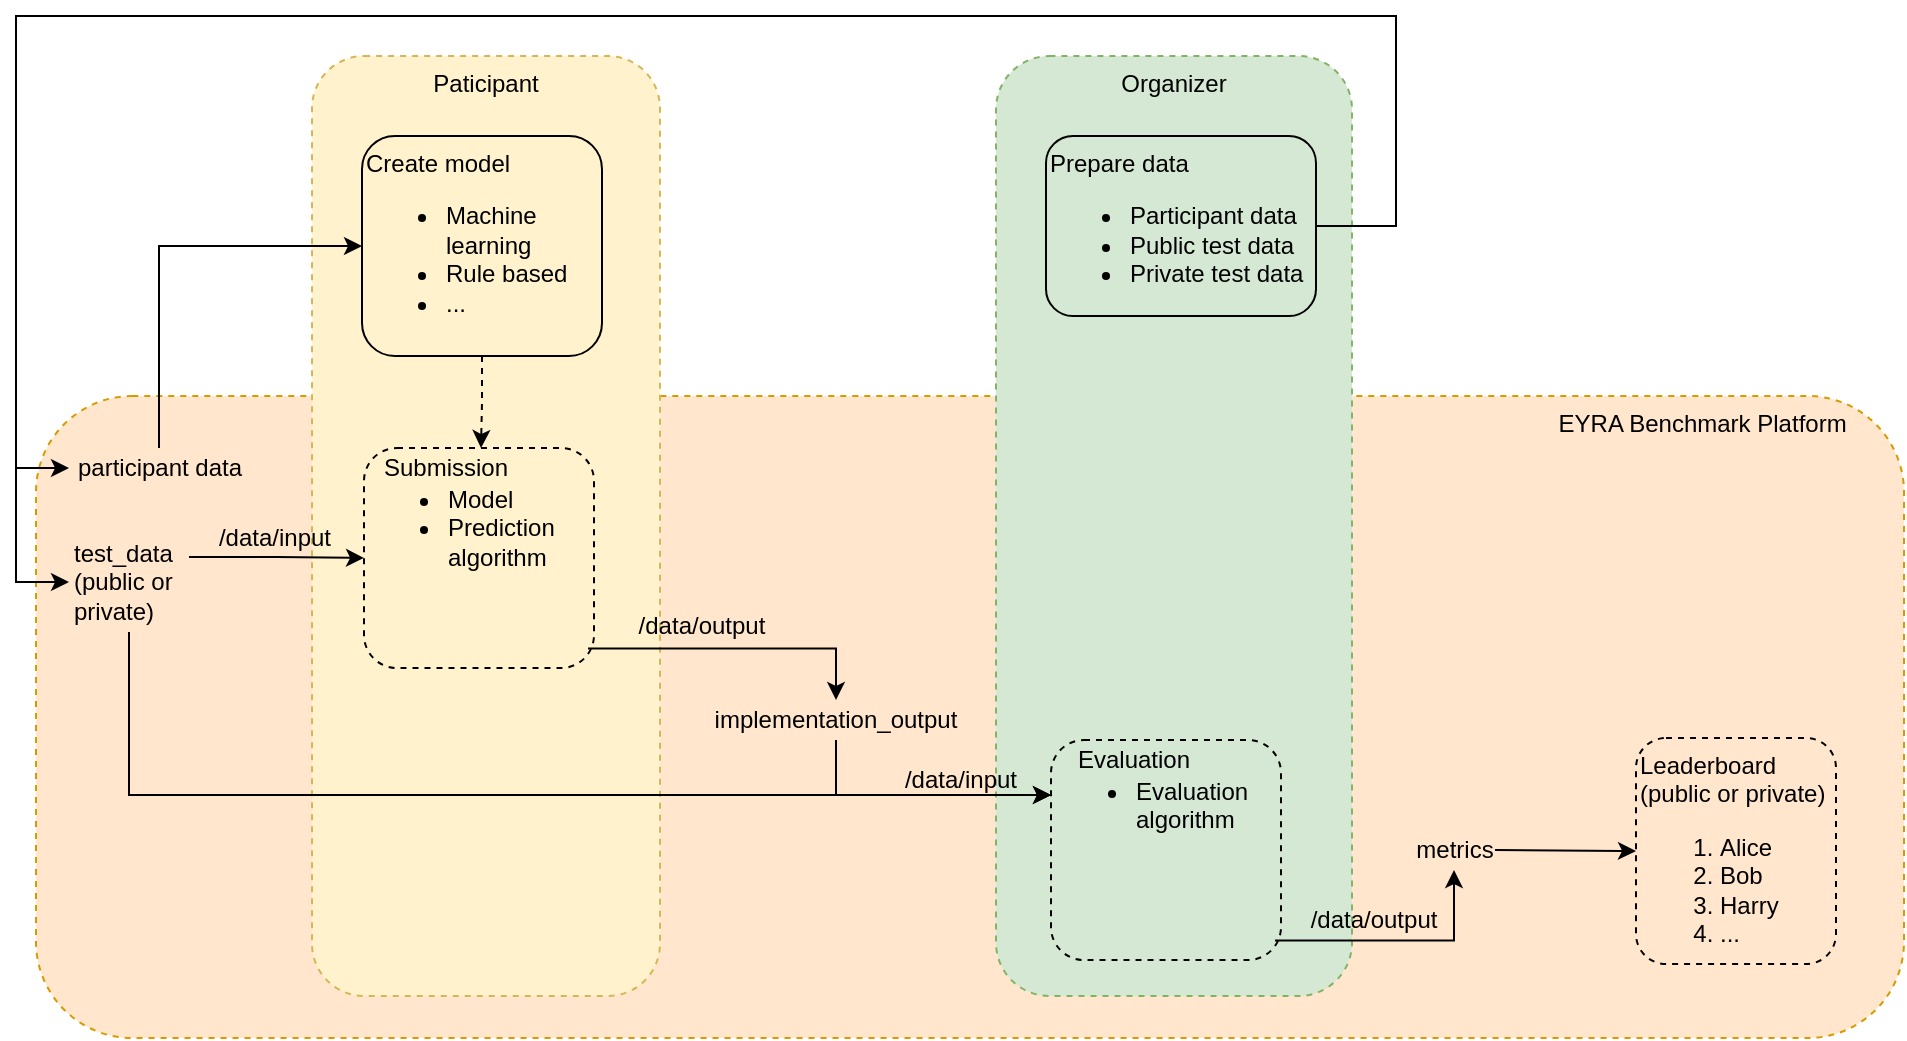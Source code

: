 <mxfile version="11.1.4" type="device"><diagram id="y0dFWIDcKXEUgh12wU1q" name="Page-1"><mxGraphModel dx="1106" dy="778" grid="1" gridSize="10" guides="1" tooltips="1" connect="1" arrows="1" fold="1" page="1" pageScale="1" pageWidth="1169" pageHeight="827" math="0" shadow="0"><root><mxCell id="0"/><mxCell id="1" parent="0"/><mxCell id="c6DNmeeObG8sposM92Af-19" value="EYRA Benchmark Platform&amp;nbsp; &amp;nbsp; &amp;nbsp; &amp;nbsp;&amp;nbsp;" style="rounded=1;whiteSpace=wrap;html=1;fillColor=#ffe6cc;strokeColor=#d79b00;dashed=1;align=right;verticalAlign=top;" vertex="1" parent="1"><mxGeometry x="170" y="380" width="934" height="321" as="geometry"/></mxCell><mxCell id="c6DNmeeObG8sposM92Af-63" value="Organizer" style="rounded=1;whiteSpace=wrap;html=1;dashed=1;fillColor=#d5e8d4;strokeColor=#82b366;verticalAlign=top;" vertex="1" parent="1"><mxGeometry x="650" y="210" width="178" height="470" as="geometry"/></mxCell><mxCell id="c6DNmeeObG8sposM92Af-23" value="Paticipant" style="rounded=1;whiteSpace=wrap;html=1;dashed=1;fillColor=#fff2cc;strokeColor=#d6b656;verticalAlign=top;" vertex="1" parent="1"><mxGeometry x="308" y="210" width="174" height="470" as="geometry"/></mxCell><mxCell id="c6DNmeeObG8sposM92Af-37" value="/data/input" style="text;html=1;strokeColor=none;fillColor=none;align=center;verticalAlign=middle;whiteSpace=wrap;rounded=0;dashed=1;" vertex="1" parent="1"><mxGeometry x="258" y="441" width="63" height="20" as="geometry"/></mxCell><mxCell id="c6DNmeeObG8sposM92Af-25" value="&lt;ul&gt;&lt;li&gt;Model&lt;/li&gt;&lt;li&gt;Prediction algorithm&lt;/li&gt;&lt;/ul&gt;" style="rounded=1;whiteSpace=wrap;html=1;dashed=1;fillColor=none;align=left;verticalAlign=top;labelPosition=center;verticalLabelPosition=middle;horizontal=1;" vertex="1" parent="1"><mxGeometry x="334" y="406" width="115" height="110" as="geometry"/></mxCell><mxCell id="c6DNmeeObG8sposM92Af-26" value="" style="shape=image;html=1;verticalAlign=top;verticalLabelPosition=bottom;labelBackgroundColor=#ffffff;imageAspect=0;aspect=fixed;image=https://cdn0.iconfinder.com/data/icons/social-media-2104/24/social_media_social_media_logo_docker-128.png;dashed=1;fillColor=none;" vertex="1" parent="1"><mxGeometry x="399" y="471" width="47" height="47" as="geometry"/></mxCell><mxCell id="c6DNmeeObG8sposM92Af-27" value="Submission" style="text;html=1;strokeColor=none;fillColor=none;align=center;verticalAlign=middle;whiteSpace=wrap;rounded=0;dashed=1;" vertex="1" parent="1"><mxGeometry x="340" y="406" width="70" height="20" as="geometry"/></mxCell><mxCell id="c6DNmeeObG8sposM92Af-40" style="edgeStyle=orthogonalEdgeStyle;rounded=0;orthogonalLoop=1;jettySize=auto;html=1;exitX=1;exitY=0.25;exitDx=0;exitDy=0;entryX=0;entryY=0.5;entryDx=0;entryDy=0;" edge="1" parent="1" source="c6DNmeeObG8sposM92Af-36" target="c6DNmeeObG8sposM92Af-25"><mxGeometry relative="1" as="geometry"><mxPoint x="273" y="461" as="sourcePoint"/></mxGeometry></mxCell><mxCell id="c6DNmeeObG8sposM92Af-56" style="edgeStyle=orthogonalEdgeStyle;rounded=0;orthogonalLoop=1;jettySize=auto;html=1;exitX=0.5;exitY=1;exitDx=0;exitDy=0;entryX=0;entryY=0.25;entryDx=0;entryDy=0;" edge="1" parent="1" source="c6DNmeeObG8sposM92Af-36" target="c6DNmeeObG8sposM92Af-47"><mxGeometry relative="1" as="geometry"><mxPoint x="192" y="486" as="targetPoint"/></mxGeometry></mxCell><mxCell id="c6DNmeeObG8sposM92Af-36" value="test_data&lt;br&gt;(public or private)" style="text;html=1;strokeColor=none;fillColor=none;align=left;verticalAlign=middle;whiteSpace=wrap;rounded=0;dashed=1;" vertex="1" parent="1"><mxGeometry x="186.5" y="448" width="60" height="50" as="geometry"/></mxCell><mxCell id="c6DNmeeObG8sposM92Af-38" value="" style="endArrow=classic;html=1;exitX=1;exitY=0.75;exitDx=0;exitDy=0;entryX=0.5;entryY=0;entryDx=0;entryDy=0;edgeStyle=orthogonalEdgeStyle;rounded=0;" edge="1" parent="1" source="c6DNmeeObG8sposM92Af-26" target="c6DNmeeObG8sposM92Af-42"><mxGeometry width="50" height="50" relative="1" as="geometry"><mxPoint x="74" y="586" as="sourcePoint"/><mxPoint x="535" y="506" as="targetPoint"/></mxGeometry></mxCell><mxCell id="c6DNmeeObG8sposM92Af-42" value="implementation_output" style="text;html=1;strokeColor=none;fillColor=none;align=center;verticalAlign=middle;whiteSpace=wrap;rounded=0;dashed=1;" vertex="1" parent="1"><mxGeometry x="503" y="532" width="134" height="20" as="geometry"/></mxCell><mxCell id="c6DNmeeObG8sposM92Af-44" value="/data/output" style="text;html=1;strokeColor=none;fillColor=none;align=center;verticalAlign=middle;whiteSpace=wrap;rounded=0;dashed=1;" vertex="1" parent="1"><mxGeometry x="470" y="484.5" width="66" height="20" as="geometry"/></mxCell><mxCell id="c6DNmeeObG8sposM92Af-46" value="/data/input" style="text;html=1;strokeColor=none;fillColor=none;align=center;verticalAlign=middle;whiteSpace=wrap;rounded=0;dashed=1;" vertex="1" parent="1"><mxGeometry x="600" y="562" width="65" height="20" as="geometry"/></mxCell><mxCell id="c6DNmeeObG8sposM92Af-47" value="&lt;ul&gt;&lt;li&gt;Evaluation algorithm&lt;/li&gt;&lt;/ul&gt;" style="rounded=1;whiteSpace=wrap;html=1;dashed=1;fillColor=none;align=left;verticalAlign=top;labelPosition=center;verticalLabelPosition=middle;horizontal=1;" vertex="1" parent="1"><mxGeometry x="677.5" y="552" width="115" height="110" as="geometry"/></mxCell><mxCell id="c6DNmeeObG8sposM92Af-48" value="" style="shape=image;html=1;verticalAlign=top;verticalLabelPosition=bottom;labelBackgroundColor=#ffffff;imageAspect=0;aspect=fixed;image=https://cdn0.iconfinder.com/data/icons/social-media-2104/24/social_media_social_media_logo_docker-128.png;dashed=1;fillColor=none;" vertex="1" parent="1"><mxGeometry x="742.5" y="617" width="47" height="47" as="geometry"/></mxCell><mxCell id="c6DNmeeObG8sposM92Af-49" value="Evaluation" style="text;html=1;strokeColor=none;fillColor=none;align=center;verticalAlign=middle;whiteSpace=wrap;rounded=0;dashed=1;" vertex="1" parent="1"><mxGeometry x="683.5" y="552" width="70" height="20" as="geometry"/></mxCell><mxCell id="c6DNmeeObG8sposM92Af-50" style="edgeStyle=orthogonalEdgeStyle;rounded=0;orthogonalLoop=1;jettySize=auto;html=1;exitX=0.5;exitY=1;exitDx=0;exitDy=0;entryX=0;entryY=0.25;entryDx=0;entryDy=0;" edge="1" parent="1" source="c6DNmeeObG8sposM92Af-42" target="c6DNmeeObG8sposM92Af-47"><mxGeometry relative="1" as="geometry"><mxPoint x="734" y="524" as="sourcePoint"/></mxGeometry></mxCell><mxCell id="c6DNmeeObG8sposM92Af-52" value="" style="endArrow=classic;html=1;exitX=1;exitY=0.75;exitDx=0;exitDy=0;entryX=0.5;entryY=1;entryDx=0;entryDy=0;edgeStyle=orthogonalEdgeStyle;rounded=0;" edge="1" parent="1" source="c6DNmeeObG8sposM92Af-48" target="c6DNmeeObG8sposM92Af-53"><mxGeometry width="50" height="50" relative="1" as="geometry"><mxPoint x="417.5" y="732" as="sourcePoint"/><mxPoint x="877.5" y="652" as="targetPoint"/></mxGeometry></mxCell><mxCell id="c6DNmeeObG8sposM92Af-53" value="metrics" style="text;html=1;strokeColor=none;fillColor=none;align=center;verticalAlign=middle;whiteSpace=wrap;rounded=0;dashed=1;" vertex="1" parent="1"><mxGeometry x="858.5" y="597" width="41" height="20" as="geometry"/></mxCell><mxCell id="c6DNmeeObG8sposM92Af-54" value="/data/output" style="text;html=1;strokeColor=none;fillColor=none;align=center;verticalAlign=middle;whiteSpace=wrap;rounded=0;dashed=1;" vertex="1" parent="1"><mxGeometry x="818.5" y="632" width="40" height="20" as="geometry"/></mxCell><mxCell id="c6DNmeeObG8sposM92Af-57" value="Leaderboard&lt;br&gt;(public or private)&lt;br&gt;&lt;ol&gt;&lt;li&gt;Alice&lt;/li&gt;&lt;li&gt;Bob&lt;/li&gt;&lt;li&gt;Harry&lt;/li&gt;&lt;li&gt;...&lt;/li&gt;&lt;/ol&gt;" style="rounded=1;whiteSpace=wrap;html=1;dashed=1;fillColor=none;align=left;verticalAlign=top;" vertex="1" parent="1"><mxGeometry x="970" y="551" width="100" height="113" as="geometry"/></mxCell><mxCell id="c6DNmeeObG8sposM92Af-60" style="edgeStyle=orthogonalEdgeStyle;rounded=0;orthogonalLoop=1;jettySize=auto;html=1;exitX=0.5;exitY=1;exitDx=0;exitDy=0;entryX=0.75;entryY=0;entryDx=0;entryDy=0;dashed=1;" edge="1" parent="1" source="c6DNmeeObG8sposM92Af-58" target="c6DNmeeObG8sposM92Af-27"><mxGeometry relative="1" as="geometry"/></mxCell><mxCell id="c6DNmeeObG8sposM92Af-58" value="Create model&lt;br&gt;&lt;ul&gt;&lt;li&gt;Machine learning&lt;/li&gt;&lt;li&gt;Rule based&lt;/li&gt;&lt;li&gt;...&lt;/li&gt;&lt;/ul&gt;" style="rounded=1;whiteSpace=wrap;html=1;fillColor=none;align=left;verticalAlign=top;" vertex="1" parent="1"><mxGeometry x="333" y="250" width="120" height="110" as="geometry"/></mxCell><mxCell id="c6DNmeeObG8sposM92Af-65" value="" style="endArrow=classic;html=1;exitX=1;exitY=0.5;exitDx=0;exitDy=0;entryX=0;entryY=0.5;entryDx=0;entryDy=0;" edge="1" parent="1" source="c6DNmeeObG8sposM92Af-53" target="c6DNmeeObG8sposM92Af-57"><mxGeometry width="50" height="50" relative="1" as="geometry"><mxPoint x="879" y="725" as="sourcePoint"/><mxPoint x="929" y="675" as="targetPoint"/></mxGeometry></mxCell><mxCell id="c6DNmeeObG8sposM92Af-69" value="participant data" style="text;html=1;strokeColor=none;fillColor=none;align=center;verticalAlign=middle;whiteSpace=wrap;rounded=0;" vertex="1" parent="1"><mxGeometry x="186.5" y="406" width="90" height="20" as="geometry"/></mxCell><mxCell id="c6DNmeeObG8sposM92Af-71" value="" style="endArrow=classic;html=1;exitX=0.5;exitY=0;exitDx=0;exitDy=0;entryX=0;entryY=0.5;entryDx=0;entryDy=0;edgeStyle=orthogonalEdgeStyle;rounded=0;" edge="1" parent="1" source="c6DNmeeObG8sposM92Af-69" target="c6DNmeeObG8sposM92Af-58"><mxGeometry width="50" height="50" relative="1" as="geometry"><mxPoint x="100" y="400" as="sourcePoint"/><mxPoint x="150" y="350" as="targetPoint"/></mxGeometry></mxCell><mxCell id="c6DNmeeObG8sposM92Af-75" style="edgeStyle=orthogonalEdgeStyle;rounded=0;orthogonalLoop=1;jettySize=auto;html=1;exitX=1;exitY=0.5;exitDx=0;exitDy=0;entryX=0;entryY=0.5;entryDx=0;entryDy=0;" edge="1" parent="1" source="c6DNmeeObG8sposM92Af-73" target="c6DNmeeObG8sposM92Af-69"><mxGeometry relative="1" as="geometry"><Array as="points"><mxPoint x="850" y="295"/><mxPoint x="850" y="190"/><mxPoint x="160" y="190"/><mxPoint x="160" y="416"/></Array></mxGeometry></mxCell><mxCell id="c6DNmeeObG8sposM92Af-73" value="Prepare data&lt;br&gt;&lt;ul&gt;&lt;li&gt;Participant data&lt;/li&gt;&lt;li&gt;Public test data&lt;/li&gt;&lt;li&gt;Private test data&lt;/li&gt;&lt;/ul&gt;" style="rounded=1;whiteSpace=wrap;html=1;fillColor=none;align=left;verticalAlign=top;" vertex="1" parent="1"><mxGeometry x="675" y="250" width="135" height="90" as="geometry"/></mxCell><mxCell id="c6DNmeeObG8sposM92Af-77" style="edgeStyle=orthogonalEdgeStyle;rounded=0;orthogonalLoop=1;jettySize=auto;html=1;exitX=1;exitY=0.5;exitDx=0;exitDy=0;entryX=0;entryY=0.5;entryDx=0;entryDy=0;" edge="1" parent="1" source="c6DNmeeObG8sposM92Af-73" target="c6DNmeeObG8sposM92Af-36"><mxGeometry relative="1" as="geometry"><mxPoint x="950" y="255" as="sourcePoint"/><mxPoint x="327" y="376" as="targetPoint"/><Array as="points"><mxPoint x="850" y="295"/><mxPoint x="850" y="190"/><mxPoint x="160" y="190"/><mxPoint x="160" y="473"/></Array></mxGeometry></mxCell></root></mxGraphModel></diagram></mxfile>